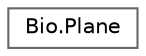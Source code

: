 digraph "Graphical Class Hierarchy"
{
 // LATEX_PDF_SIZE
  bgcolor="transparent";
  edge [fontname=Helvetica,fontsize=10,labelfontname=Helvetica,labelfontsize=10];
  node [fontname=Helvetica,fontsize=10,shape=box,height=0.2,width=0.4];
  rankdir="LR";
  Node0 [label="Bio.Plane",height=0.2,width=0.4,color="grey40", fillcolor="white", style="filled",URL="$class_bio_1_1_plane.html",tooltip=" "];
}
